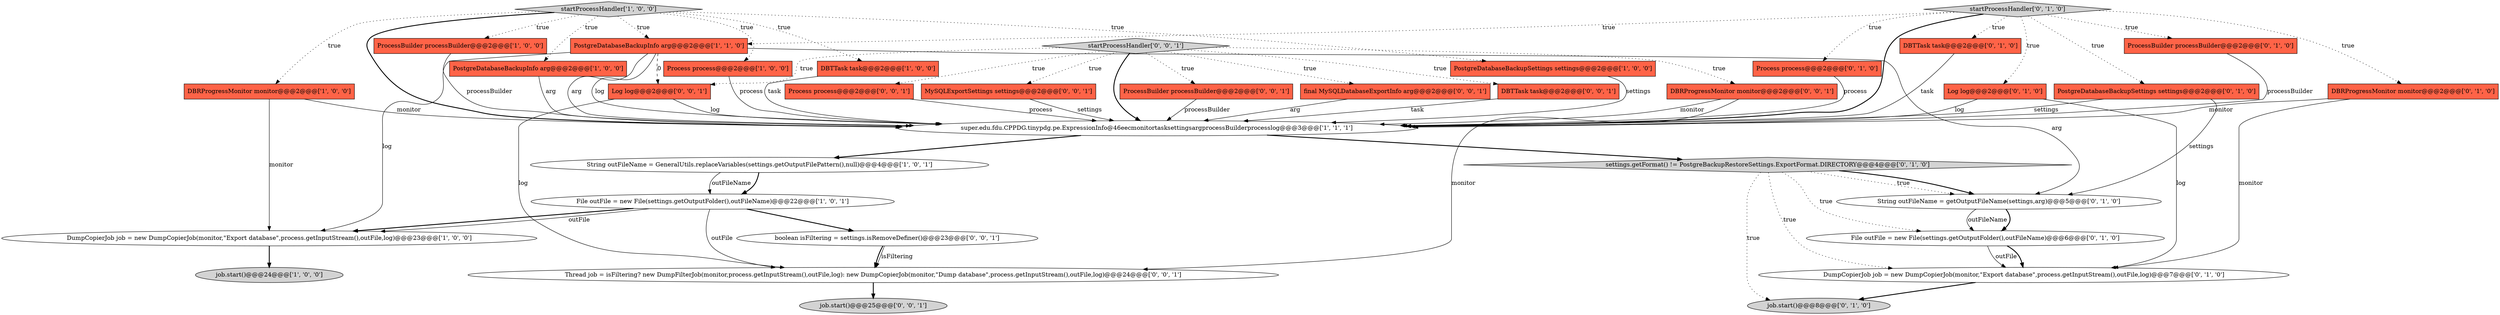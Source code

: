 digraph {
26 [style = filled, label = "Thread job = isFiltering? new DumpFilterJob(monitor,process.getInputStream(),outFile,log): new DumpCopierJob(monitor,\"Dump database\",process.getInputStream(),outFile,log)@@@24@@@['0', '0', '1']", fillcolor = white, shape = ellipse image = "AAA0AAABBB3BBB"];
7 [style = filled, label = "DBTTask task@@@2@@@['1', '0', '0']", fillcolor = tomato, shape = box image = "AAA0AAABBB1BBB"];
16 [style = filled, label = "String outFileName = getOutputFileName(settings,arg)@@@5@@@['0', '1', '0']", fillcolor = white, shape = ellipse image = "AAA0AAABBB2BBB"];
18 [style = filled, label = "Log log@@@2@@@['0', '1', '0']", fillcolor = tomato, shape = box image = "AAA0AAABBB2BBB"];
35 [style = filled, label = "Log log@@@2@@@['0', '0', '1']", fillcolor = tomato, shape = box image = "AAA0AAABBB3BBB"];
2 [style = filled, label = "super.edu.fdu.CPPDG.tinypdg.pe.ExpressionInfo@46eecmonitortasksettingsargprocessBuilderprocesslog@@@3@@@['1', '1', '1']", fillcolor = white, shape = ellipse image = "AAA0AAABBB1BBB"];
12 [style = filled, label = "DumpCopierJob job = new DumpCopierJob(monitor,\"Export database\",process.getInputStream(),outFile,log)@@@23@@@['1', '0', '0']", fillcolor = white, shape = ellipse image = "AAA0AAABBB1BBB"];
22 [style = filled, label = "Process process@@@2@@@['0', '1', '0']", fillcolor = tomato, shape = box image = "AAA0AAABBB2BBB"];
28 [style = filled, label = "final MySQLDatabaseExportInfo arg@@@2@@@['0', '0', '1']", fillcolor = tomato, shape = box image = "AAA0AAABBB3BBB"];
34 [style = filled, label = "DBTTask task@@@2@@@['0', '0', '1']", fillcolor = tomato, shape = box image = "AAA0AAABBB3BBB"];
5 [style = filled, label = "Process process@@@2@@@['1', '0', '0']", fillcolor = tomato, shape = box image = "AAA0AAABBB1BBB"];
11 [style = filled, label = "PostgreDatabaseBackupInfo arg@@@2@@@['1', '1', '0']", fillcolor = tomato, shape = box image = "AAA0AAABBB1BBB"];
1 [style = filled, label = "PostgreDatabaseBackupSettings settings@@@2@@@['1', '0', '0']", fillcolor = tomato, shape = box image = "AAA0AAABBB1BBB"];
3 [style = filled, label = "File outFile = new File(settings.getOutputFolder(),outFileName)@@@22@@@['1', '0', '1']", fillcolor = white, shape = ellipse image = "AAA0AAABBB1BBB"];
14 [style = filled, label = "startProcessHandler['0', '1', '0']", fillcolor = lightgray, shape = diamond image = "AAA0AAABBB2BBB"];
25 [style = filled, label = "ProcessBuilder processBuilder@@@2@@@['0', '0', '1']", fillcolor = tomato, shape = box image = "AAA0AAABBB3BBB"];
6 [style = filled, label = "DBRProgressMonitor monitor@@@2@@@['1', '0', '0']", fillcolor = tomato, shape = box image = "AAA0AAABBB1BBB"];
33 [style = filled, label = "job.start()@@@25@@@['0', '0', '1']", fillcolor = lightgray, shape = ellipse image = "AAA0AAABBB3BBB"];
10 [style = filled, label = "PostgreDatabaseBackupInfo arg@@@2@@@['1', '0', '0']", fillcolor = tomato, shape = box image = "AAA0AAABBB1BBB"];
20 [style = filled, label = "DumpCopierJob job = new DumpCopierJob(monitor,\"Export database\",process.getInputStream(),outFile,log)@@@7@@@['0', '1', '0']", fillcolor = white, shape = ellipse image = "AAA0AAABBB2BBB"];
19 [style = filled, label = "DBTTask task@@@2@@@['0', '1', '0']", fillcolor = tomato, shape = box image = "AAA0AAABBB2BBB"];
15 [style = filled, label = "DBRProgressMonitor monitor@@@2@@@['0', '1', '0']", fillcolor = tomato, shape = box image = "AAA0AAABBB2BBB"];
31 [style = filled, label = "Process process@@@2@@@['0', '0', '1']", fillcolor = tomato, shape = box image = "AAA0AAABBB3BBB"];
17 [style = filled, label = "settings.getFormat() != PostgreBackupRestoreSettings.ExportFormat.DIRECTORY@@@4@@@['0', '1', '0']", fillcolor = lightgray, shape = diamond image = "AAA0AAABBB2BBB"];
9 [style = filled, label = "String outFileName = GeneralUtils.replaceVariables(settings.getOutputFilePattern(),null)@@@4@@@['1', '0', '1']", fillcolor = white, shape = ellipse image = "AAA0AAABBB1BBB"];
0 [style = filled, label = "startProcessHandler['1', '0', '0']", fillcolor = lightgray, shape = diamond image = "AAA0AAABBB1BBB"];
30 [style = filled, label = "MySQLExportSettings settings@@@2@@@['0', '0', '1']", fillcolor = tomato, shape = box image = "AAA0AAABBB3BBB"];
27 [style = filled, label = "startProcessHandler['0', '0', '1']", fillcolor = lightgray, shape = diamond image = "AAA0AAABBB3BBB"];
32 [style = filled, label = "boolean isFiltering = settings.isRemoveDefiner()@@@23@@@['0', '0', '1']", fillcolor = white, shape = ellipse image = "AAA0AAABBB3BBB"];
23 [style = filled, label = "PostgreDatabaseBackupSettings settings@@@2@@@['0', '1', '0']", fillcolor = tomato, shape = box image = "AAA0AAABBB2BBB"];
4 [style = filled, label = "job.start()@@@24@@@['1', '0', '0']", fillcolor = lightgray, shape = ellipse image = "AAA0AAABBB1BBB"];
29 [style = filled, label = "DBRProgressMonitor monitor@@@2@@@['0', '0', '1']", fillcolor = tomato, shape = box image = "AAA0AAABBB3BBB"];
21 [style = filled, label = "ProcessBuilder processBuilder@@@2@@@['0', '1', '0']", fillcolor = tomato, shape = box image = "AAA0AAABBB2BBB"];
24 [style = filled, label = "job.start()@@@8@@@['0', '1', '0']", fillcolor = lightgray, shape = ellipse image = "AAA0AAABBB2BBB"];
8 [style = filled, label = "ProcessBuilder processBuilder@@@2@@@['1', '0', '0']", fillcolor = tomato, shape = box image = "AAA0AAABBB1BBB"];
13 [style = filled, label = "File outFile = new File(settings.getOutputFolder(),outFileName)@@@6@@@['0', '1', '0']", fillcolor = white, shape = ellipse image = "AAA0AAABBB2BBB"];
0->10 [style = dotted, label="true"];
27->30 [style = dotted, label="true"];
29->2 [style = solid, label="monitor"];
0->6 [style = dotted, label="true"];
0->1 [style = dotted, label="true"];
17->16 [style = dotted, label="true"];
11->2 [style = solid, label="arg"];
14->18 [style = dotted, label="true"];
27->29 [style = dotted, label="true"];
0->8 [style = dotted, label="true"];
0->7 [style = dotted, label="true"];
27->34 [style = dotted, label="true"];
10->2 [style = solid, label="arg"];
7->2 [style = solid, label="task"];
9->3 [style = bold, label=""];
35->26 [style = solid, label="log"];
15->2 [style = solid, label="monitor"];
12->4 [style = bold, label=""];
17->13 [style = dotted, label="true"];
28->2 [style = solid, label="arg"];
26->33 [style = bold, label=""];
11->16 [style = solid, label="arg"];
1->2 [style = solid, label="settings"];
25->2 [style = solid, label="processBuilder"];
16->13 [style = bold, label=""];
3->32 [style = bold, label=""];
23->2 [style = solid, label="settings"];
35->2 [style = solid, label="log"];
15->20 [style = solid, label="monitor"];
2->17 [style = bold, label=""];
16->13 [style = solid, label="outFileName"];
0->5 [style = dotted, label="true"];
32->26 [style = bold, label=""];
27->35 [style = dotted, label="true"];
32->26 [style = solid, label="isFiltering"];
6->2 [style = solid, label="monitor"];
2->9 [style = bold, label=""];
14->21 [style = dotted, label="true"];
11->2 [style = solid, label="log"];
9->3 [style = solid, label="outFileName"];
14->15 [style = dotted, label="true"];
34->2 [style = solid, label="task"];
3->12 [style = bold, label=""];
17->20 [style = dotted, label="true"];
17->24 [style = dotted, label="true"];
18->20 [style = solid, label="log"];
3->12 [style = solid, label="outFile"];
0->11 [style = dotted, label="true"];
13->20 [style = solid, label="outFile"];
19->2 [style = solid, label="task"];
21->2 [style = solid, label="processBuilder"];
20->24 [style = bold, label=""];
14->2 [style = bold, label=""];
14->19 [style = dotted, label="true"];
14->22 [style = dotted, label="true"];
6->12 [style = solid, label="monitor"];
22->2 [style = solid, label="process"];
11->12 [style = solid, label="log"];
23->16 [style = solid, label="settings"];
30->2 [style = solid, label="settings"];
31->2 [style = solid, label="process"];
5->2 [style = solid, label="process"];
0->2 [style = bold, label=""];
13->20 [style = bold, label=""];
14->23 [style = dotted, label="true"];
14->11 [style = dotted, label="true"];
27->25 [style = dotted, label="true"];
17->16 [style = bold, label=""];
3->26 [style = solid, label="outFile"];
27->28 [style = dotted, label="true"];
18->2 [style = solid, label="log"];
29->26 [style = solid, label="monitor"];
11->35 [style = dashed, label="0"];
8->2 [style = solid, label="processBuilder"];
27->2 [style = bold, label=""];
27->31 [style = dotted, label="true"];
}
